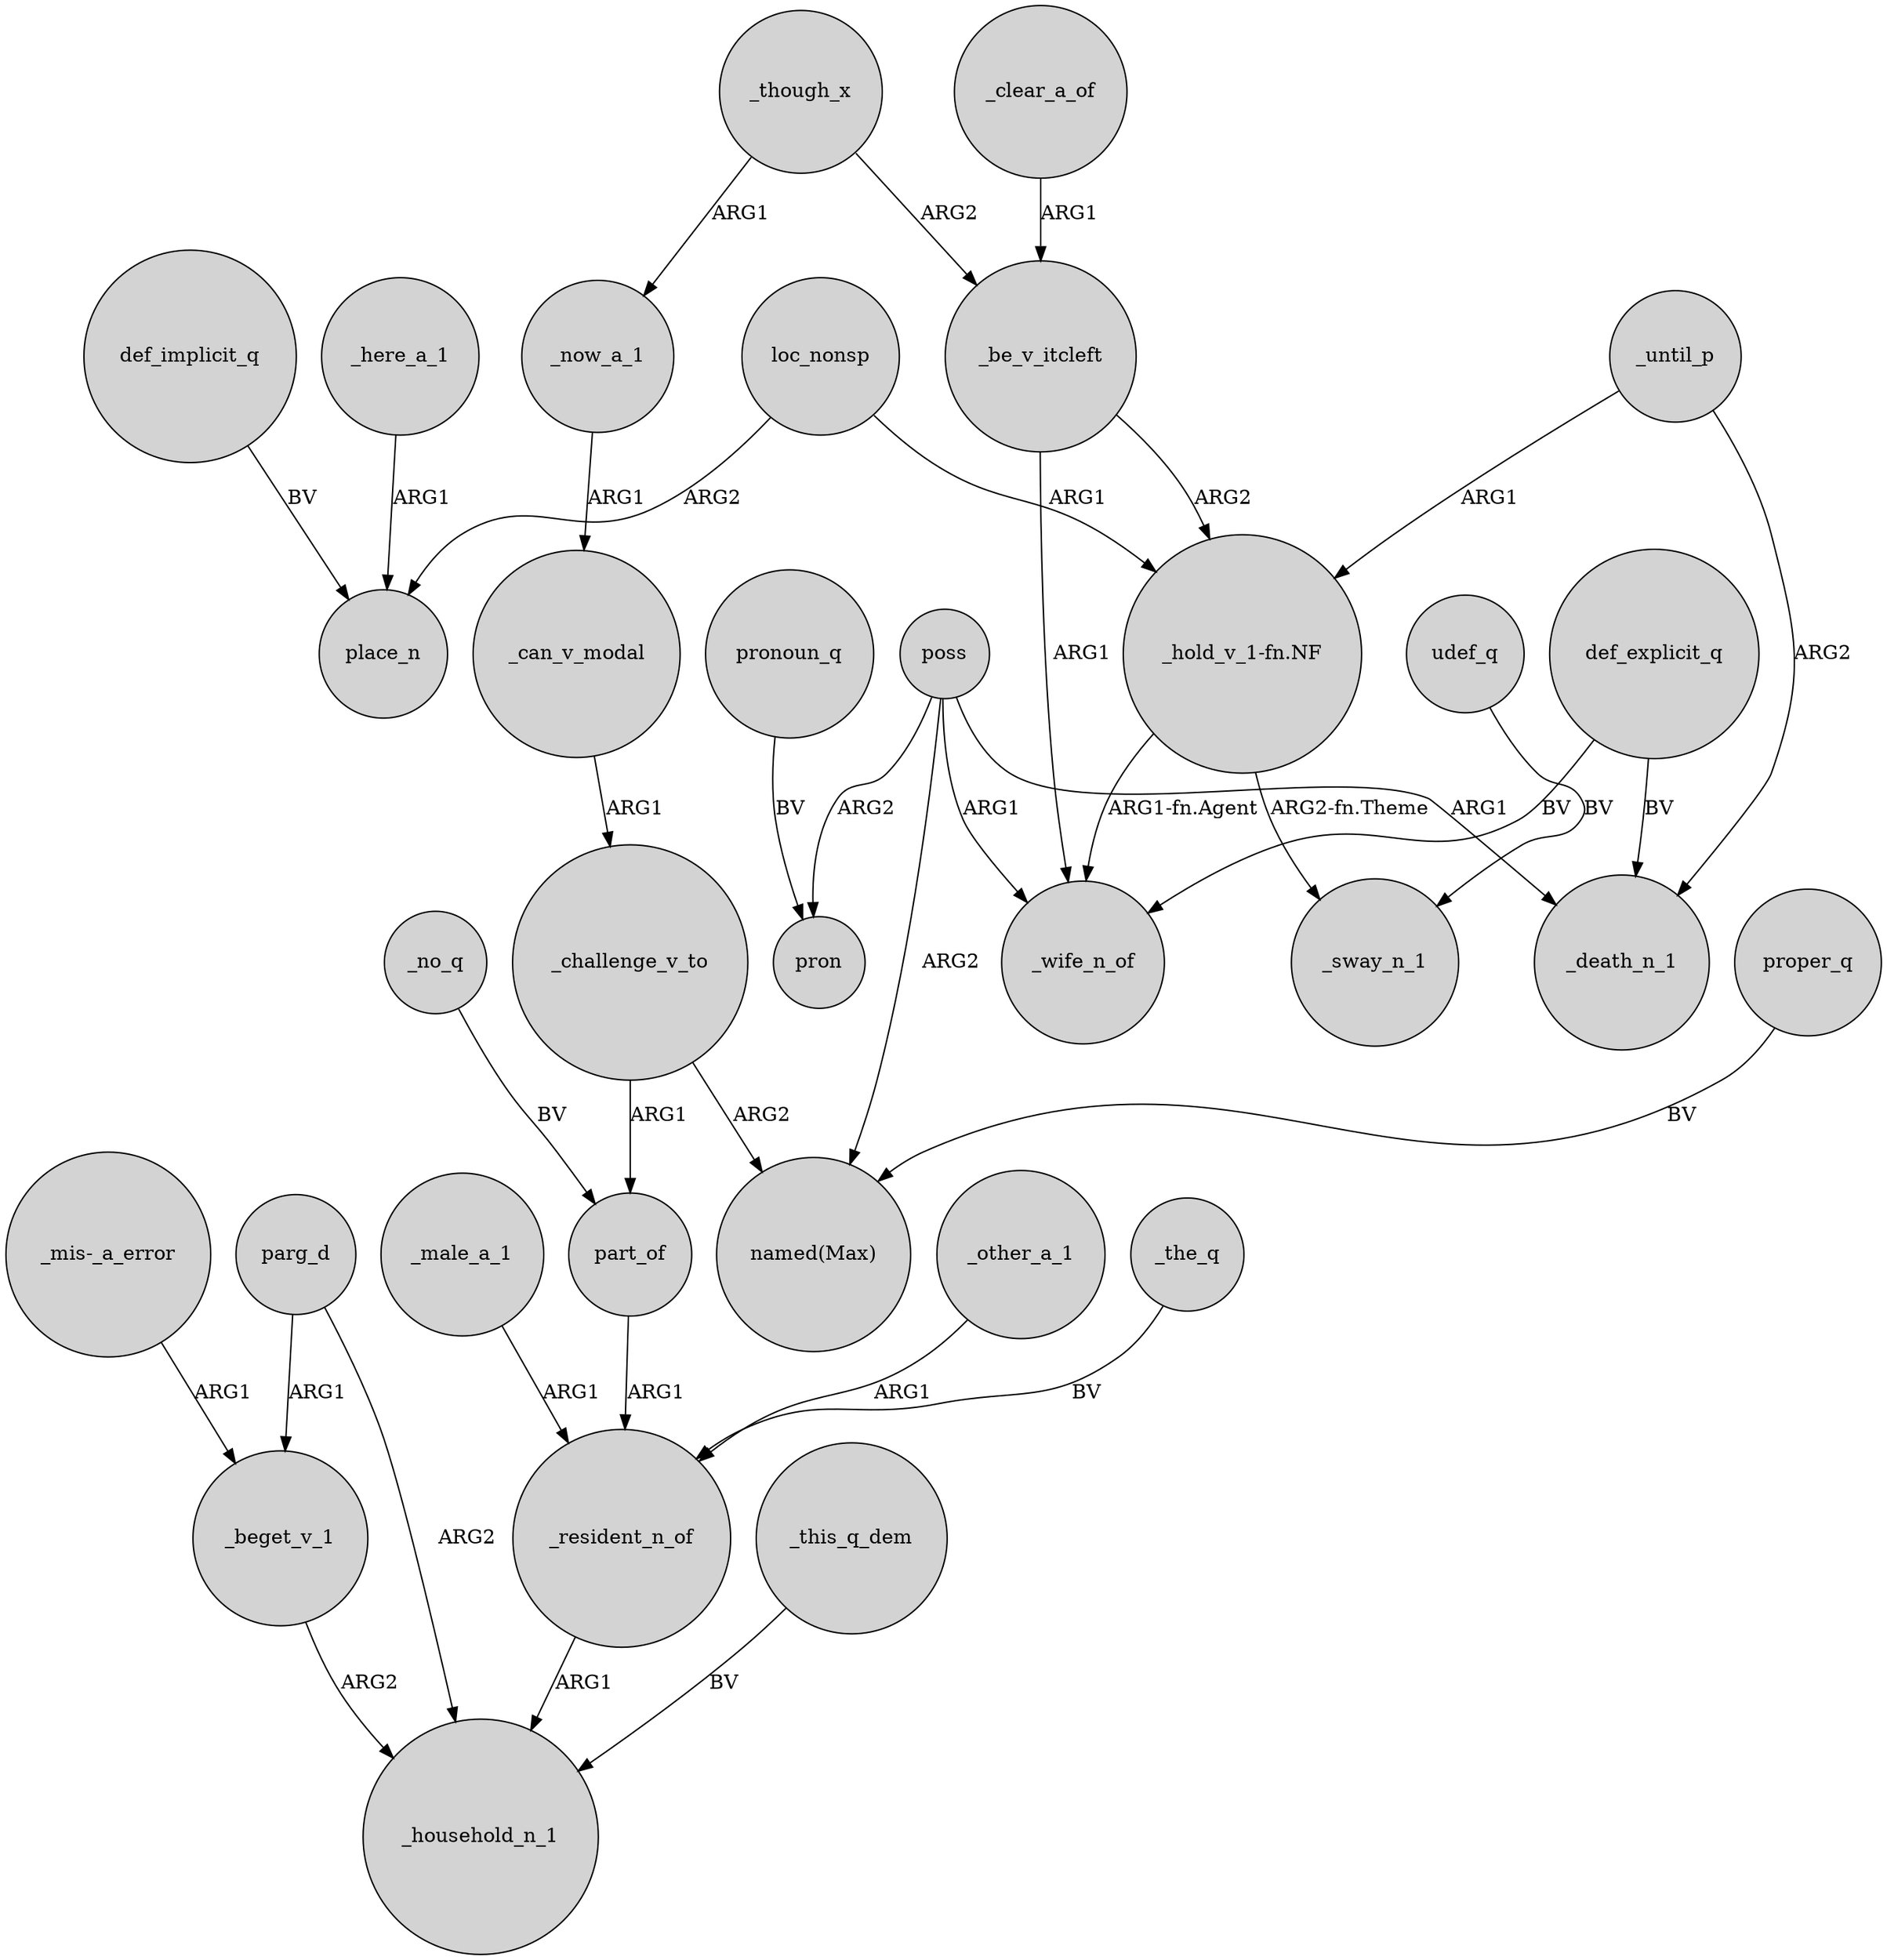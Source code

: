 digraph {
	node [shape=circle style=filled]
	_here_a_1 -> place_n [label=ARG1]
	_be_v_itcleft -> _wife_n_of [label=ARG1]
	poss -> pron [label=ARG2]
	_challenge_v_to -> part_of [label=ARG1]
	_until_p -> "_hold_v_1-fn.NF" [label=ARG1]
	def_explicit_q -> _wife_n_of [label=BV]
	_no_q -> part_of [label=BV]
	"_hold_v_1-fn.NF" -> _sway_n_1 [label="ARG2-fn.Theme"]
	proper_q -> "named(Max)" [label=BV]
	_clear_a_of -> _be_v_itcleft [label=ARG1]
	poss -> _wife_n_of [label=ARG1]
	def_implicit_q -> place_n [label=BV]
	_the_q -> _resident_n_of [label=BV]
	def_explicit_q -> _death_n_1 [label=BV]
	_now_a_1 -> _can_v_modal [label=ARG1]
	"_mis-_a_error" -> _beget_v_1 [label=ARG1]
	pronoun_q -> pron [label=BV]
	_challenge_v_to -> "named(Max)" [label=ARG2]
	part_of -> _resident_n_of [label=ARG1]
	_male_a_1 -> _resident_n_of [label=ARG1]
	loc_nonsp -> "_hold_v_1-fn.NF" [label=ARG1]
	_though_x -> _now_a_1 [label=ARG1]
	_other_a_1 -> _resident_n_of [label=ARG1]
	poss -> _death_n_1 [label=ARG1]
	_can_v_modal -> _challenge_v_to [label=ARG1]
	"_hold_v_1-fn.NF" -> _wife_n_of [label="ARG1-fn.Agent"]
	_until_p -> _death_n_1 [label=ARG2]
	udef_q -> _sway_n_1 [label=BV]
	loc_nonsp -> place_n [label=ARG2]
	_be_v_itcleft -> "_hold_v_1-fn.NF" [label=ARG2]
	_resident_n_of -> _household_n_1 [label=ARG1]
	parg_d -> _household_n_1 [label=ARG2]
	_this_q_dem -> _household_n_1 [label=BV]
	parg_d -> _beget_v_1 [label=ARG1]
	_though_x -> _be_v_itcleft [label=ARG2]
	poss -> "named(Max)" [label=ARG2]
	_beget_v_1 -> _household_n_1 [label=ARG2]
}
